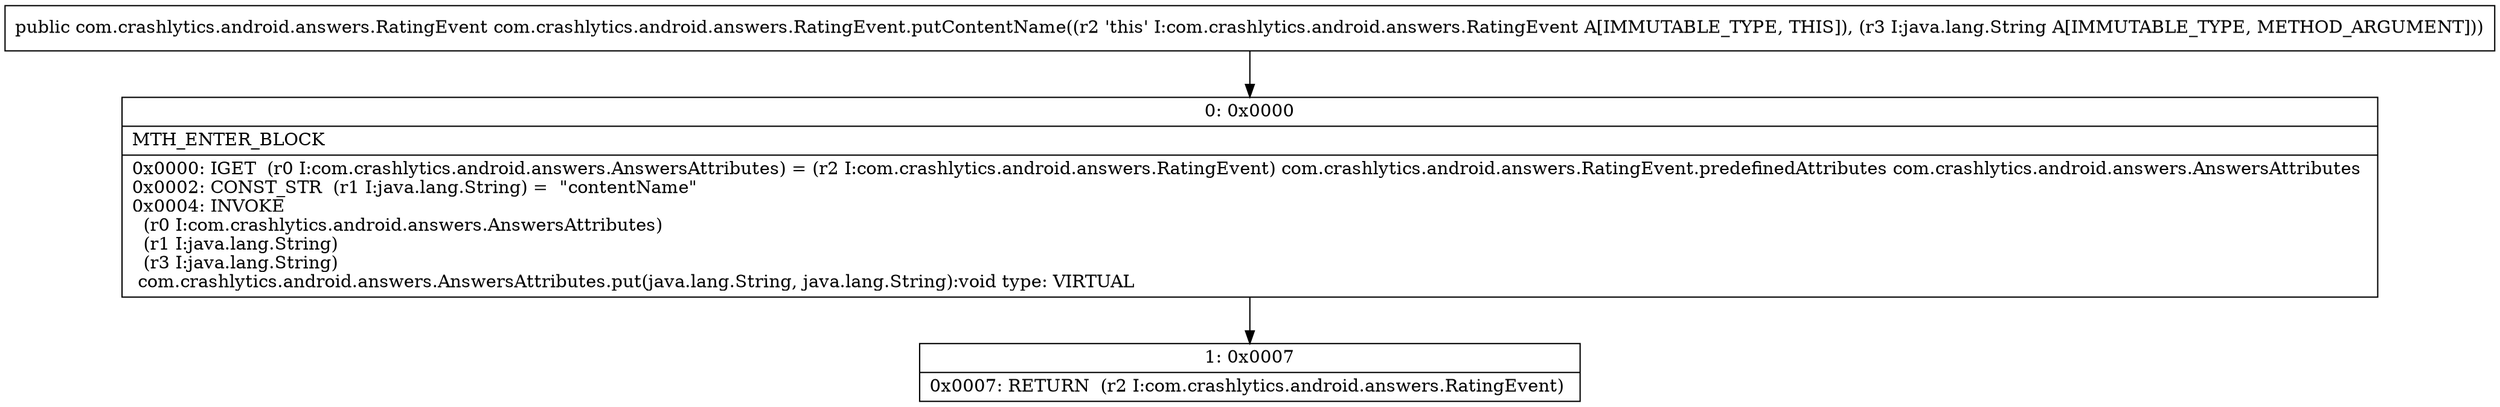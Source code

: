 digraph "CFG forcom.crashlytics.android.answers.RatingEvent.putContentName(Ljava\/lang\/String;)Lcom\/crashlytics\/android\/answers\/RatingEvent;" {
Node_0 [shape=record,label="{0\:\ 0x0000|MTH_ENTER_BLOCK\l|0x0000: IGET  (r0 I:com.crashlytics.android.answers.AnswersAttributes) = (r2 I:com.crashlytics.android.answers.RatingEvent) com.crashlytics.android.answers.RatingEvent.predefinedAttributes com.crashlytics.android.answers.AnswersAttributes \l0x0002: CONST_STR  (r1 I:java.lang.String) =  \"contentName\" \l0x0004: INVOKE  \l  (r0 I:com.crashlytics.android.answers.AnswersAttributes)\l  (r1 I:java.lang.String)\l  (r3 I:java.lang.String)\l com.crashlytics.android.answers.AnswersAttributes.put(java.lang.String, java.lang.String):void type: VIRTUAL \l}"];
Node_1 [shape=record,label="{1\:\ 0x0007|0x0007: RETURN  (r2 I:com.crashlytics.android.answers.RatingEvent) \l}"];
MethodNode[shape=record,label="{public com.crashlytics.android.answers.RatingEvent com.crashlytics.android.answers.RatingEvent.putContentName((r2 'this' I:com.crashlytics.android.answers.RatingEvent A[IMMUTABLE_TYPE, THIS]), (r3 I:java.lang.String A[IMMUTABLE_TYPE, METHOD_ARGUMENT])) }"];
MethodNode -> Node_0;
Node_0 -> Node_1;
}

